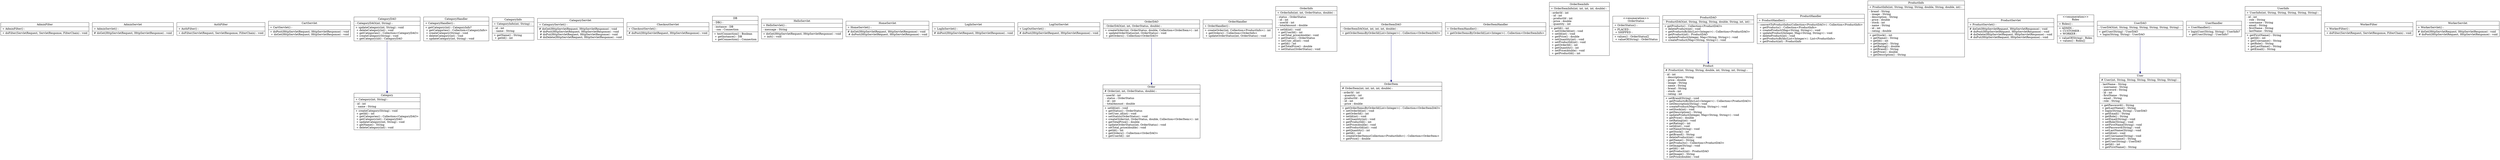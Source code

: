 digraph "package" {

splines  = ortho;
fontname = "Inconsolata";

node [colorscheme = ylgnbu4];
edge [colorscheme = dark28, dir = both];

AdminFilter      [shape = record, pos = "182.865,9.912!"   , label = "{ AdminFilter | + AdminFilter() : \l|+ doFilter(ServletRequest, ServletResponse, FilterChain) : void\l }"];
AdminServlet     [shape = record, pos = "26.023,9.952!"    , label = "{ AdminServlet | + AdminServlet() : \l|# doGet(HttpServletRequest, HttpServletResponse) : void\l }"];
AuthFilter       [shape = record, pos = "83.948,11.538!"   , label = "{ AuthFilter | + AuthFilter() : \l|+ doFilter(ServletRequest, ServletResponse, FilterChain) : void\l }"];
CartServlet      [shape = record, pos = "203.219,10.071!"  , label = "{ CartServlet | + CartServlet() : \l|+ doPost(HttpServletRequest, HttpServletResponse) : void\l + doGet(HttpServletRequest, HttpServletResponse) : void\l }"];
Category         [shape = record, pos = "90.153,8.838!"    , label = "{ Category | + Category(int, String) : \l|- id : int\l - name : String\l|+ createCategory(String) : void\l + getId() : int\l + getCategories() : Collection\<CategoryDAO\>\l + getCategory(int) : CategoryDAO\l + updateCategory(int, String) : void\l + getName() : String\l + deleteCategory(int) : void\l }"];
CategoryDAO      [shape = record, pos = "51.529,10.793!"   , label = "{ CategoryDAO | - CategoryDAO(int, String) : \l|+ updateCategory(int, String) : void\l + deleteCategory(int) : void\l + getCategories() : Collection\<CategoryDAO\>\l + createCategory(String) : void\l + getCategory(int) : CategoryDAO\l }"];
CategoryHandler  [shape = record, pos = "8.909,10.713!"    , label = "{ CategoryHandler | + CategoryHandler() : \l|+ getCategory(int) : CategoryInfo?\l + getCategories() : Collection\<CategoryInfo\>\l + createCategory(String) : void\l + deleteCategory(int) : void\l + updateCategory(int, String) : void\l }"];
CategoryInfo     [shape = record, pos = "129.143,11.684!"  , label = "{ CategoryInfo | + CategoryInfo(int, String) : \l|- id : int\l - name : String\l|+ getName() : String\l + getId() : int\l }"];
CategoryServlet  [shape = record, pos = "157.643,9.722!"   , label = "{ CategoryServlet | + CategoryServlet() : \l|# doGet(HttpServletRequest, HttpServletResponse) : void\l # doPost(HttpServletRequest, HttpServletResponse) : void\l # doPut(HttpServletRequest, HttpServletResponse) : void\l # doDelete(HttpServletRequest, HttpServletResponse) : void\l }"];
CheckoutServlet  [shape = record, pos = "95.457,10.887!"   , label = "{ CheckoutServlet | + CheckoutServlet() : \l|# doPost(HttpServletRequest, HttpServletResponse) : void\l }"];
DB               [shape = record, pos = "199.203,10.715!"  , label = "{ DB | - DB() : \l|- instance : DB\l - con : Connection\l|+ testConnection() : Boolean\l + getInstance() : DB\l + getConnection() : Connection\l }"];
HelloServlet     [shape = record, pos = "170.758,10.195!"  , label = "{ HelloServlet | + HelloServlet() : \l|- message : String\l|+ doGet(HttpServletRequest, HttpServletResponse) : void\l + init() : void\l }"];
HomeServlet      [shape = record, pos = "123.599,7.391!"   , label = "{ HomeServlet | + HomeServlet() : \l|# doGet(HttpServletRequest, HttpServletResponse) : void\l # doPost(HttpServletRequest, HttpServletResponse) : void\l }"];
LogInServlet     [shape = record, pos = "192.893,9.903!"   , label = "{ LogInServlet | + LogInServlet() : \l|# doPost(HttpServletRequest, HttpServletResponse) : void\l }"];
LogOutServlet    [shape = record, pos = "2.600,9.931!"     , label = "{ LogOutServlet | + LogOutServlet() : \l|# doPost(HttpServletRequest, HttpServletResponse) : void\l }"];
Order            [shape = record, pos = "39.414,12.792!"   , label = "{ Order | # Order(int, int, OrderStatus, double) : \l|- userId : int\l - status : OrderStatus\l - id : int\l - totalAmount : double\l|+ setId(int) : void\l + getStatus() : OrderStatus\l + setUser_id(int) : void\l + setStatus(OrderStatus) : void\l + createOrder(int, OrderStatus, double, Collection\<OrderItem\>) : int\l + getTotalPrice() : double\l + updateOrderStatus(int, OrderStatus) : void\l + setTotal_price(double) : void\l + getId() : int\l + getOrders() : Collection\<OrderDAO\>\l + getUserId() : int\l }"];
OrderDAO         [shape = record, pos = "32.258,10.383!"   , label = "{ OrderDAO | - OrderDAO(int, int, OrderStatus, double) : \l|+ createOrder(int, OrderStatus, double, Collection\<OrderItem\>) : int\l + updateOrderStatus(int, OrderStatus) : void\l + getOrders() : Collection\<OrderDAO\>\l }"];
OrderHandler     [shape = record, pos = "152.395,12.765!"  , label = "{ OrderHandler | + OrderHandler() : \l|+ createOrder(int, Collection\<ProductInfo\>) : int\l + getOrders() : Collection\<OrderInfo\>\l + updateOrderStatus(int, OrderStatus) : void\l }"];
OrderInfo        [shape = record, pos = "46.566,12.253!"   , label = "{ OrderInfo | + OrderInfo(int, int, OrderStatus, double) : \l|- status : OrderStatus\l - id : int\l - userId : int\l - totalAmount : double\l|+ setId(int) : void\l + getUserId() : int\l + setTotal_price(double) : void\l + getStatus() : OrderStatus\l + setUser_id(int) : void\l + getId() : int\l + getTotalPrice() : double\l + setStatus(OrderStatus) : void\l }"];
OrderItem        [shape = record, pos = "56.801,13.543!"   , label = "{ OrderItem | # OrderItem(int, int, int, int, double) : \l|- orderId : int\l - quantity : int\l - productId : int\l - id : int\l - price : double\l|+ getOrderItemsByOrderId(List\<Integer\>) : Collection\<OrderItemDAO\>\l + setOrderId(int) : void\l + getOrderId() : int\l + setId(int) : void\l + setQuantity(int) : void\l + getProductId() : int\l + setPrice(double) : void\l + setProductId(int) : void\l + getQuantity() : int\l + getId() : int\l + createOrderItems(Collection\<ProductInfo\>) : Collection\<OrderItem\>\l + getPrice() : double\l }"];
OrderItemDAO     [shape = record, pos = "14.122,9.935!"    , label = "{ OrderItemDAO | - OrderItemDAO(int, int, int, int, double) : \l|+ getOrderItemsByOrderId(List\<Integer\>) : Collection\<OrderItemDAO\>\l }"];
OrderItemHandler [shape = record, pos = "138.947,11.870!"  , label = "{ OrderItemHandler | + OrderItemHandler() : \l|+ getOrderItemsByOrderId(List\<Integer\>) : Collection\<OrderItemInfo\>\l }"];
OrderItemInfo    [shape = record, pos = "107.371,15.469!"  , label = "{ OrderItemInfo | + OrderItemInfo(int, int, int, int, double) : \l|- orderId : int\l - id : int\l - productId : int\l - price : double\l - quantity : int\l|+ getId() : int\l + setOrderId(int) : void\l + setId(int) : void\l + getPrice() : double\l + setQuantity(int) : void\l + setProductId(int) : void\l + getOrderId() : int\l + getQuantity() : int\l + setPrice(double) : void\l + getProductId() : int\l }"];
OrderStatus      [shape = record, pos = "-1.317,10.559!"   , label = "{ \<\<enumeration\>\>\nOrderStatus | + OrderStatus() : \l|+ PLACED : \l + SHIPPED : \l|+ values() : OrderStatus[]\l + valueOf(String) : OrderStatus\l }"];
Product          [shape = record, pos = "117.468,20.994!"  , label = "{ Product | # Product(int, String, String, double, int, String, int, String) : \l|- id : int\l - description : String\l - price : double\l - image : String\l - name : String\l - brand : String\l - stock : int\l - rating : int\l|+ setBrand(String) : void\l + getProductsByIds(List\<Integer\>) : Collection\<ProductDAO\>\l + setDescription(String) : void\l + createProduct(Map\<String, String\>) : void\l + setStock(int) : void\l + getDescription() : String\l + updateProduct(Integer, Map\<String, String\>) : void\l + getPrice() : double\l + setRating(int) : void\l + getRating() : int\l + setId(int) : void\l + setName(String) : void\l + getStock() : int\l + getBrand() : String\l + deleteProduct(int) : void\l + getName() : String\l + getProducts() : Collection\<ProductDAO\>\l + setImage(String) : void\l + getId() : int\l + getProduct(int) : ProductDAO\l + getImage() : String\l + setPrice(double) : void\l }"];
ProductDAO       [shape = record, pos = "111.329,7.460!"   , label = "{ ProductDAO | - ProductDAO(int, String, String, String, double, String, int, int) : \l|+ getProducts() : Collection\<ProductDAO\>\l + deleteProduct(int) : void\l + getProductsByIds(List\<Integer\>) : Collection\<ProductDAO\>\l + getProduct(int) : ProductDAO\l + updateProduct(Integer, Map\<String, String\>) : void\l + createProduct(Map\<String, String\>) : void\l }"];
ProductHandler   [shape = record, pos = "64.153,10.499!"   , label = "{ ProductHandler | + ProductHandler() : \l|- convertToProductInfos(Collection\<ProductDAO\>) : Collection\<ProductInfo\>\l + getProducts() : Collection\<ProductInfo\>\l + createProduct(Map\<String, String\>) : void\l + updateProduct(Integer, Map\<String, String\>) : void\l + deleteProduct(int) : void\l + getProductsByIds(List\<Integer\>) : List\<ProductInfo\>\l + getProduct(int) : ProductInfo\l }"];
ProductInfo      [shape = record, pos = "146.189,9.675!"   , label = "{ ProductInfo | + ProductInfo(int, String, String, String, double, String, double, int) : \l|- brand : String\l - image : String\l - description : String\l - price : double\l - stock : int\l - name : String\l - id : int\l - rating : double\l|+ getStock() : int\l + getName() : String\l + getId() : int\l + getImage() : String\l + getRating() : double\l + getBrand() : String\l + getPrice() : double\l + getDescription() : String\l }"];
ProductServlet   [shape = record, pos = "101.034,7.765!"   , label = "{ ProductServlet | + ProductServlet() : \l|# doGet(HttpServletRequest, HttpServletResponse) : void\l # doPost(HttpServletRequest, HttpServletResponse) : void\l # doDelete(HttpServletRequest, HttpServletResponse) : void\l # doPut(HttpServletRequest, HttpServletResponse) : void\l }"];
Roles            [shape = record, pos = "189.526,10.723!"  , label = "{ \<\<enumeration\>\>\nRoles | + Roles() : \l|+ ADMIN : \l + CUSTOMER : \l + WORKER : \l|+ valueOf(String) : Roles\l + values() : Roles[]\l }"];
User             [shape = record, pos = "77.808,10.352!"   , label = "{ User | # User(int, String, String, String, String, String, String) : \l|- lastName : String\l - username : String\l - password : String\l - id : int\l - firstName : String\l - email : String\l - role : String\l|+ getPassword() : String\l + getLastName() : String\l + login(String, String) : UserDAO\l + getEmail() : String\l + getRole() : String\l + setEmail(String) : void\l + setRole(String) : void\l + setFirstName(String) : void\l + setPassword(String) : void\l + setLastName(String) : void\l + setId(int) : void\l + setUsername(String) : void\l + getUsername() : String\l + getUser(String) : UserDAO\l + getId() : int\l + getFirstName() : String\l }"];
UserDAO          [shape = record, pos = "71.939,13.342!"   , label = "{ UserDAO | - UserDAO(int, String, String, String, String, String, String) : \l|+ getUser(String) : UserDAO\l + login(String, String) : UserDAO\l }"];
UserHandler      [shape = record, pos = "21.489,10.128!"   , label = "{ UserHandler | + UserHandler() : \l|+ loginUser(String, String) : UserInfo?\l + getUser(String) : UserInfo?\l }"];
UserInfo         [shape = record, pos = "176.990,12.064!"  , label = "{ UserInfo | + UserInfo(int, String, String, String, String, String) : \l|- id : int\l - role : String\l - username : String\l - email : String\l - firstName : String\l - lastName : String\l|+ getFirstName() : String\l + getId() : int\l + getUsername() : String\l + getRole() : String\l + getLastName() : String\l + getEmail() : String\l }"];
WorkerFilter     [shape = record, pos = "164.107,10.284!"  , label = "{ WorkerFilter | + WorkerFilter() : \l|+ doFilter(ServletRequest, ServletResponse, FilterChain) : void\l }"];
WorkerServlet    [shape = record, pos = "133.081,9.164!"   , label = "{ WorkerServlet | + WorkerServlet() : \l|# doGet(HttpServletRequest, HttpServletResponse) : void\l # doPost(HttpServletRequest, HttpServletResponse) : void\l }"];

CategoryDAO      -> Category         [color = "#000082", style = solid , arrowtail = none    , arrowhead = normal  , taillabel = "", label = "", headlabel = ""];
OrderDAO         -> Order            [color = "#000082", style = solid , arrowtail = none    , arrowhead = normal  , taillabel = "", label = "", headlabel = ""];
OrderItemDAO     -> OrderItem        [color = "#000082", style = solid , arrowtail = none    , arrowhead = normal  , taillabel = "", label = "", headlabel = ""];
ProductDAO       -> Product          [color = "#000082", style = solid , arrowtail = none    , arrowhead = normal  , taillabel = "", label = "", headlabel = ""];
UserDAO          -> User             [color = "#000082", style = solid , arrowtail = none    , arrowhead = normal  , taillabel = "", label = "", headlabel = ""];

}
